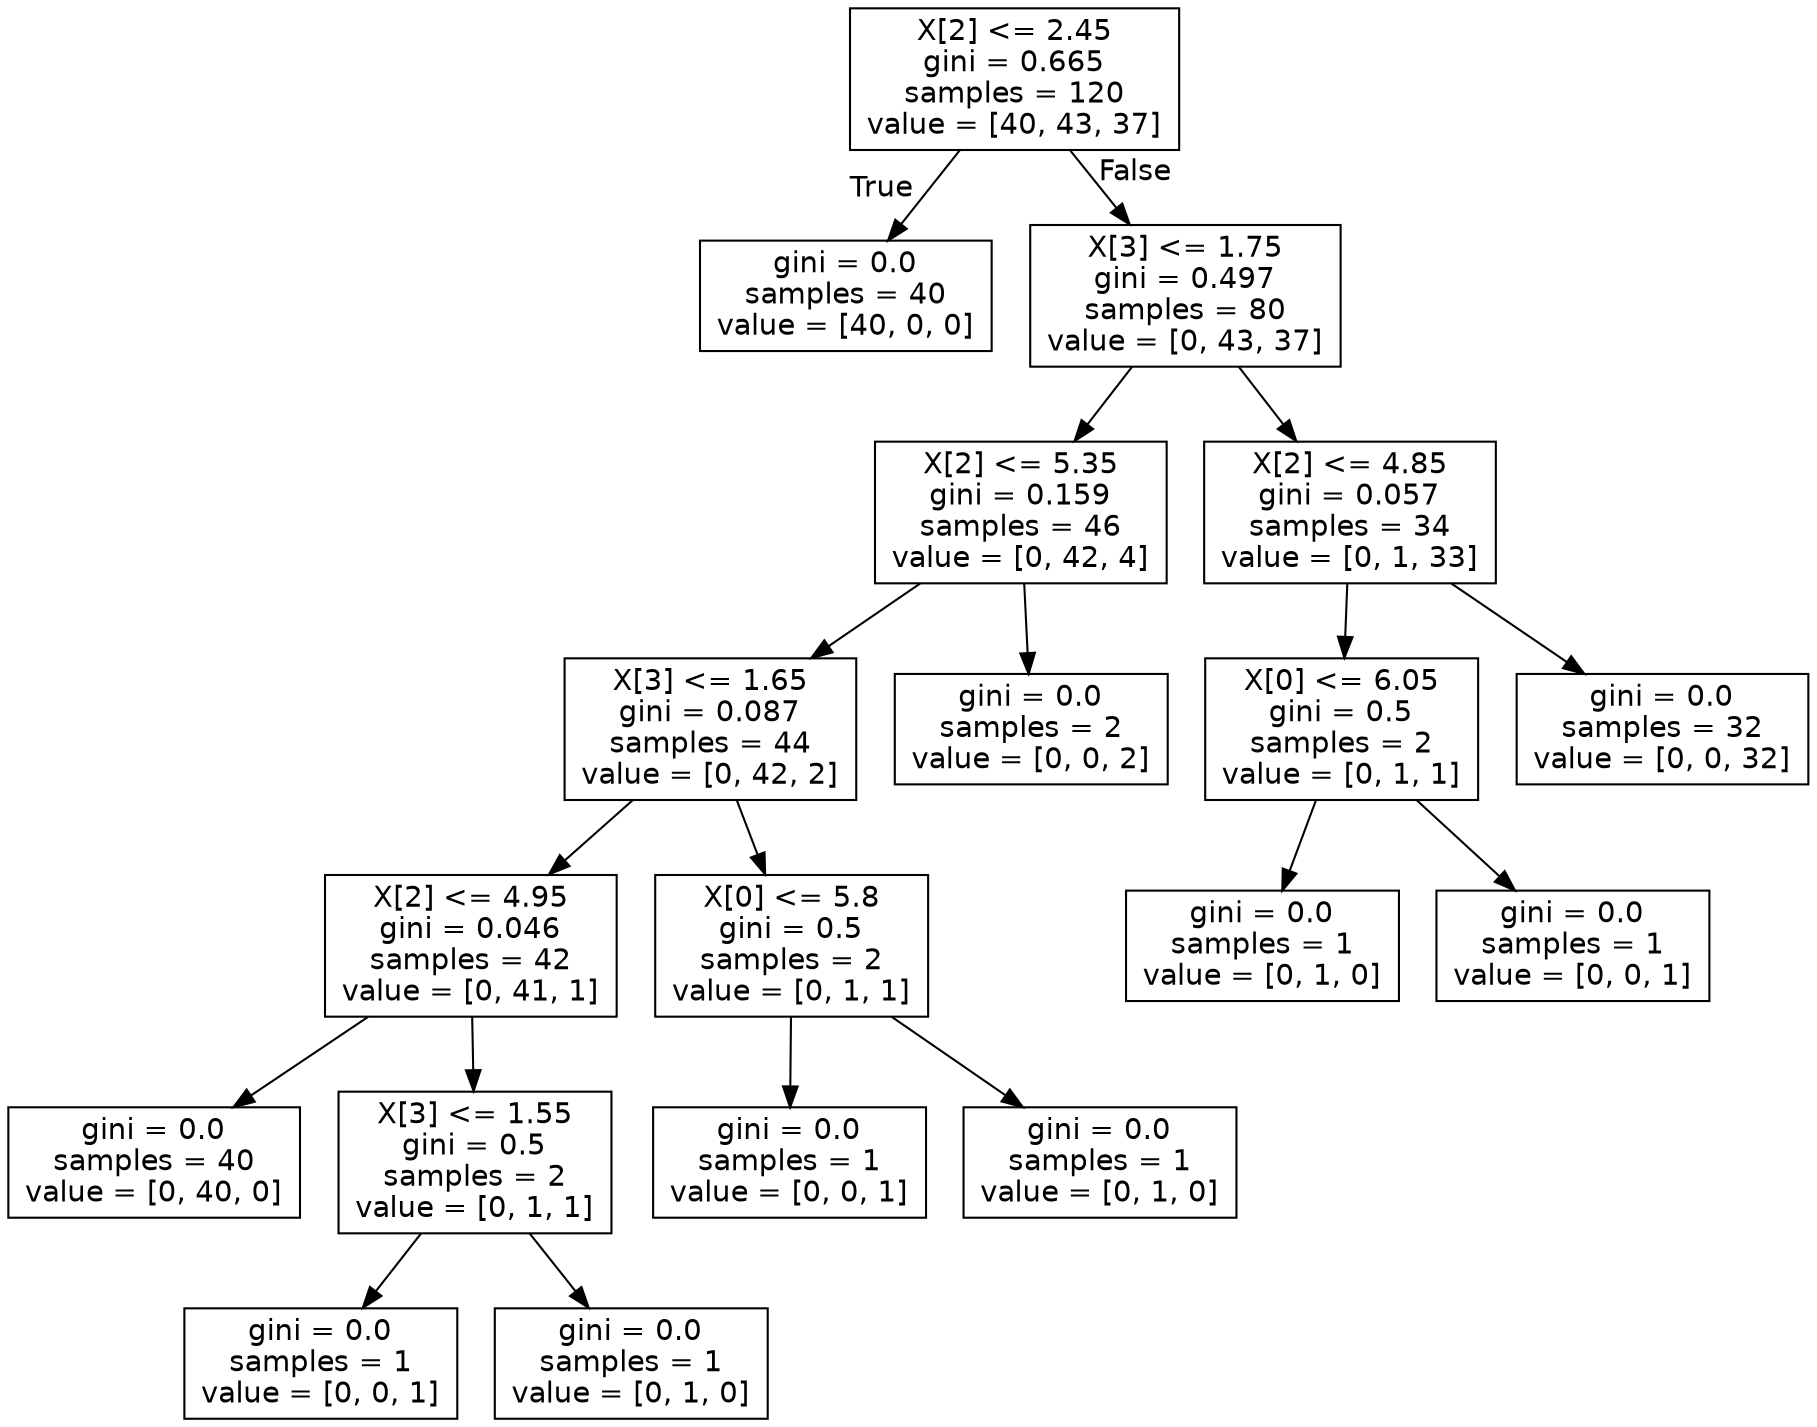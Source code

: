 digraph Tree {
node [shape=box, fontname="helvetica"] ;
edge [fontname="helvetica"] ;
0 [label="X[2] <= 2.45\ngini = 0.665\nsamples = 120\nvalue = [40, 43, 37]"] ;
1 [label="gini = 0.0\nsamples = 40\nvalue = [40, 0, 0]"] ;
0 -> 1 [labeldistance=2.5, labelangle=45, headlabel="True"] ;
2 [label="X[3] <= 1.75\ngini = 0.497\nsamples = 80\nvalue = [0, 43, 37]"] ;
0 -> 2 [labeldistance=2.5, labelangle=-45, headlabel="False"] ;
3 [label="X[2] <= 5.35\ngini = 0.159\nsamples = 46\nvalue = [0, 42, 4]"] ;
2 -> 3 ;
4 [label="X[3] <= 1.65\ngini = 0.087\nsamples = 44\nvalue = [0, 42, 2]"] ;
3 -> 4 ;
5 [label="X[2] <= 4.95\ngini = 0.046\nsamples = 42\nvalue = [0, 41, 1]"] ;
4 -> 5 ;
6 [label="gini = 0.0\nsamples = 40\nvalue = [0, 40, 0]"] ;
5 -> 6 ;
7 [label="X[3] <= 1.55\ngini = 0.5\nsamples = 2\nvalue = [0, 1, 1]"] ;
5 -> 7 ;
8 [label="gini = 0.0\nsamples = 1\nvalue = [0, 0, 1]"] ;
7 -> 8 ;
9 [label="gini = 0.0\nsamples = 1\nvalue = [0, 1, 0]"] ;
7 -> 9 ;
10 [label="X[0] <= 5.8\ngini = 0.5\nsamples = 2\nvalue = [0, 1, 1]"] ;
4 -> 10 ;
11 [label="gini = 0.0\nsamples = 1\nvalue = [0, 0, 1]"] ;
10 -> 11 ;
12 [label="gini = 0.0\nsamples = 1\nvalue = [0, 1, 0]"] ;
10 -> 12 ;
13 [label="gini = 0.0\nsamples = 2\nvalue = [0, 0, 2]"] ;
3 -> 13 ;
14 [label="X[2] <= 4.85\ngini = 0.057\nsamples = 34\nvalue = [0, 1, 33]"] ;
2 -> 14 ;
15 [label="X[0] <= 6.05\ngini = 0.5\nsamples = 2\nvalue = [0, 1, 1]"] ;
14 -> 15 ;
16 [label="gini = 0.0\nsamples = 1\nvalue = [0, 1, 0]"] ;
15 -> 16 ;
17 [label="gini = 0.0\nsamples = 1\nvalue = [0, 0, 1]"] ;
15 -> 17 ;
18 [label="gini = 0.0\nsamples = 32\nvalue = [0, 0, 32]"] ;
14 -> 18 ;
}